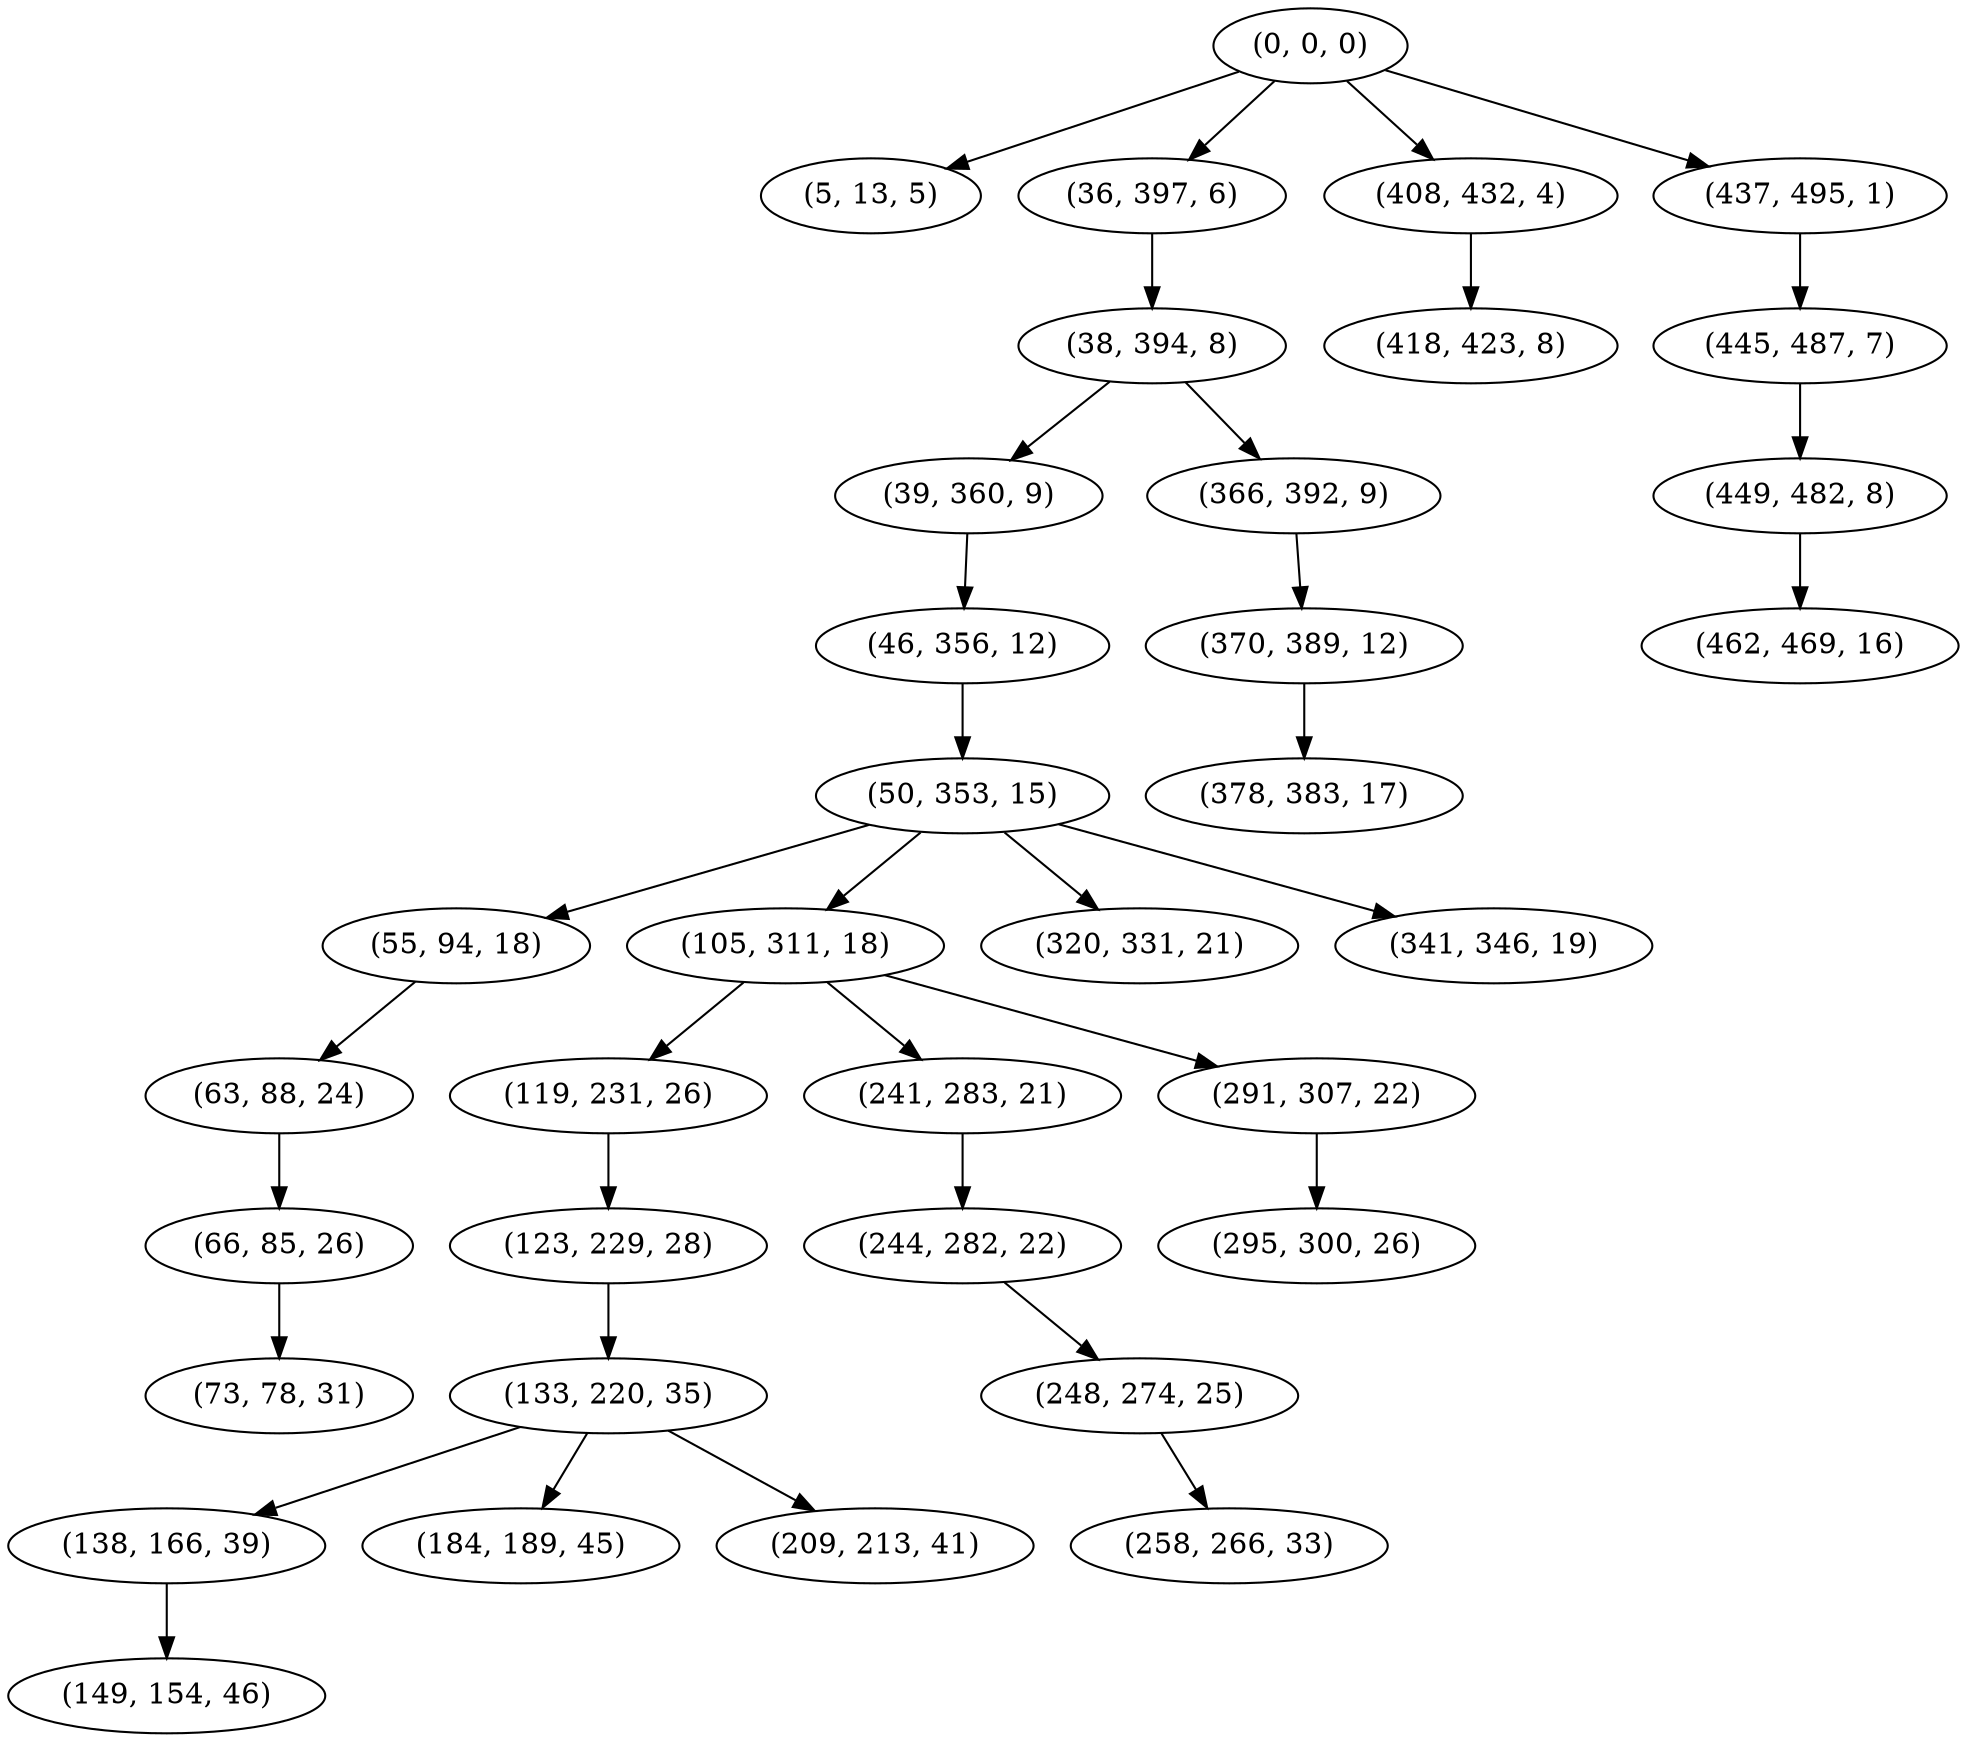 digraph tree {
    "(0, 0, 0)";
    "(5, 13, 5)";
    "(36, 397, 6)";
    "(38, 394, 8)";
    "(39, 360, 9)";
    "(46, 356, 12)";
    "(50, 353, 15)";
    "(55, 94, 18)";
    "(63, 88, 24)";
    "(66, 85, 26)";
    "(73, 78, 31)";
    "(105, 311, 18)";
    "(119, 231, 26)";
    "(123, 229, 28)";
    "(133, 220, 35)";
    "(138, 166, 39)";
    "(149, 154, 46)";
    "(184, 189, 45)";
    "(209, 213, 41)";
    "(241, 283, 21)";
    "(244, 282, 22)";
    "(248, 274, 25)";
    "(258, 266, 33)";
    "(291, 307, 22)";
    "(295, 300, 26)";
    "(320, 331, 21)";
    "(341, 346, 19)";
    "(366, 392, 9)";
    "(370, 389, 12)";
    "(378, 383, 17)";
    "(408, 432, 4)";
    "(418, 423, 8)";
    "(437, 495, 1)";
    "(445, 487, 7)";
    "(449, 482, 8)";
    "(462, 469, 16)";
    "(0, 0, 0)" -> "(5, 13, 5)";
    "(0, 0, 0)" -> "(36, 397, 6)";
    "(0, 0, 0)" -> "(408, 432, 4)";
    "(0, 0, 0)" -> "(437, 495, 1)";
    "(36, 397, 6)" -> "(38, 394, 8)";
    "(38, 394, 8)" -> "(39, 360, 9)";
    "(38, 394, 8)" -> "(366, 392, 9)";
    "(39, 360, 9)" -> "(46, 356, 12)";
    "(46, 356, 12)" -> "(50, 353, 15)";
    "(50, 353, 15)" -> "(55, 94, 18)";
    "(50, 353, 15)" -> "(105, 311, 18)";
    "(50, 353, 15)" -> "(320, 331, 21)";
    "(50, 353, 15)" -> "(341, 346, 19)";
    "(55, 94, 18)" -> "(63, 88, 24)";
    "(63, 88, 24)" -> "(66, 85, 26)";
    "(66, 85, 26)" -> "(73, 78, 31)";
    "(105, 311, 18)" -> "(119, 231, 26)";
    "(105, 311, 18)" -> "(241, 283, 21)";
    "(105, 311, 18)" -> "(291, 307, 22)";
    "(119, 231, 26)" -> "(123, 229, 28)";
    "(123, 229, 28)" -> "(133, 220, 35)";
    "(133, 220, 35)" -> "(138, 166, 39)";
    "(133, 220, 35)" -> "(184, 189, 45)";
    "(133, 220, 35)" -> "(209, 213, 41)";
    "(138, 166, 39)" -> "(149, 154, 46)";
    "(241, 283, 21)" -> "(244, 282, 22)";
    "(244, 282, 22)" -> "(248, 274, 25)";
    "(248, 274, 25)" -> "(258, 266, 33)";
    "(291, 307, 22)" -> "(295, 300, 26)";
    "(366, 392, 9)" -> "(370, 389, 12)";
    "(370, 389, 12)" -> "(378, 383, 17)";
    "(408, 432, 4)" -> "(418, 423, 8)";
    "(437, 495, 1)" -> "(445, 487, 7)";
    "(445, 487, 7)" -> "(449, 482, 8)";
    "(449, 482, 8)" -> "(462, 469, 16)";
}

